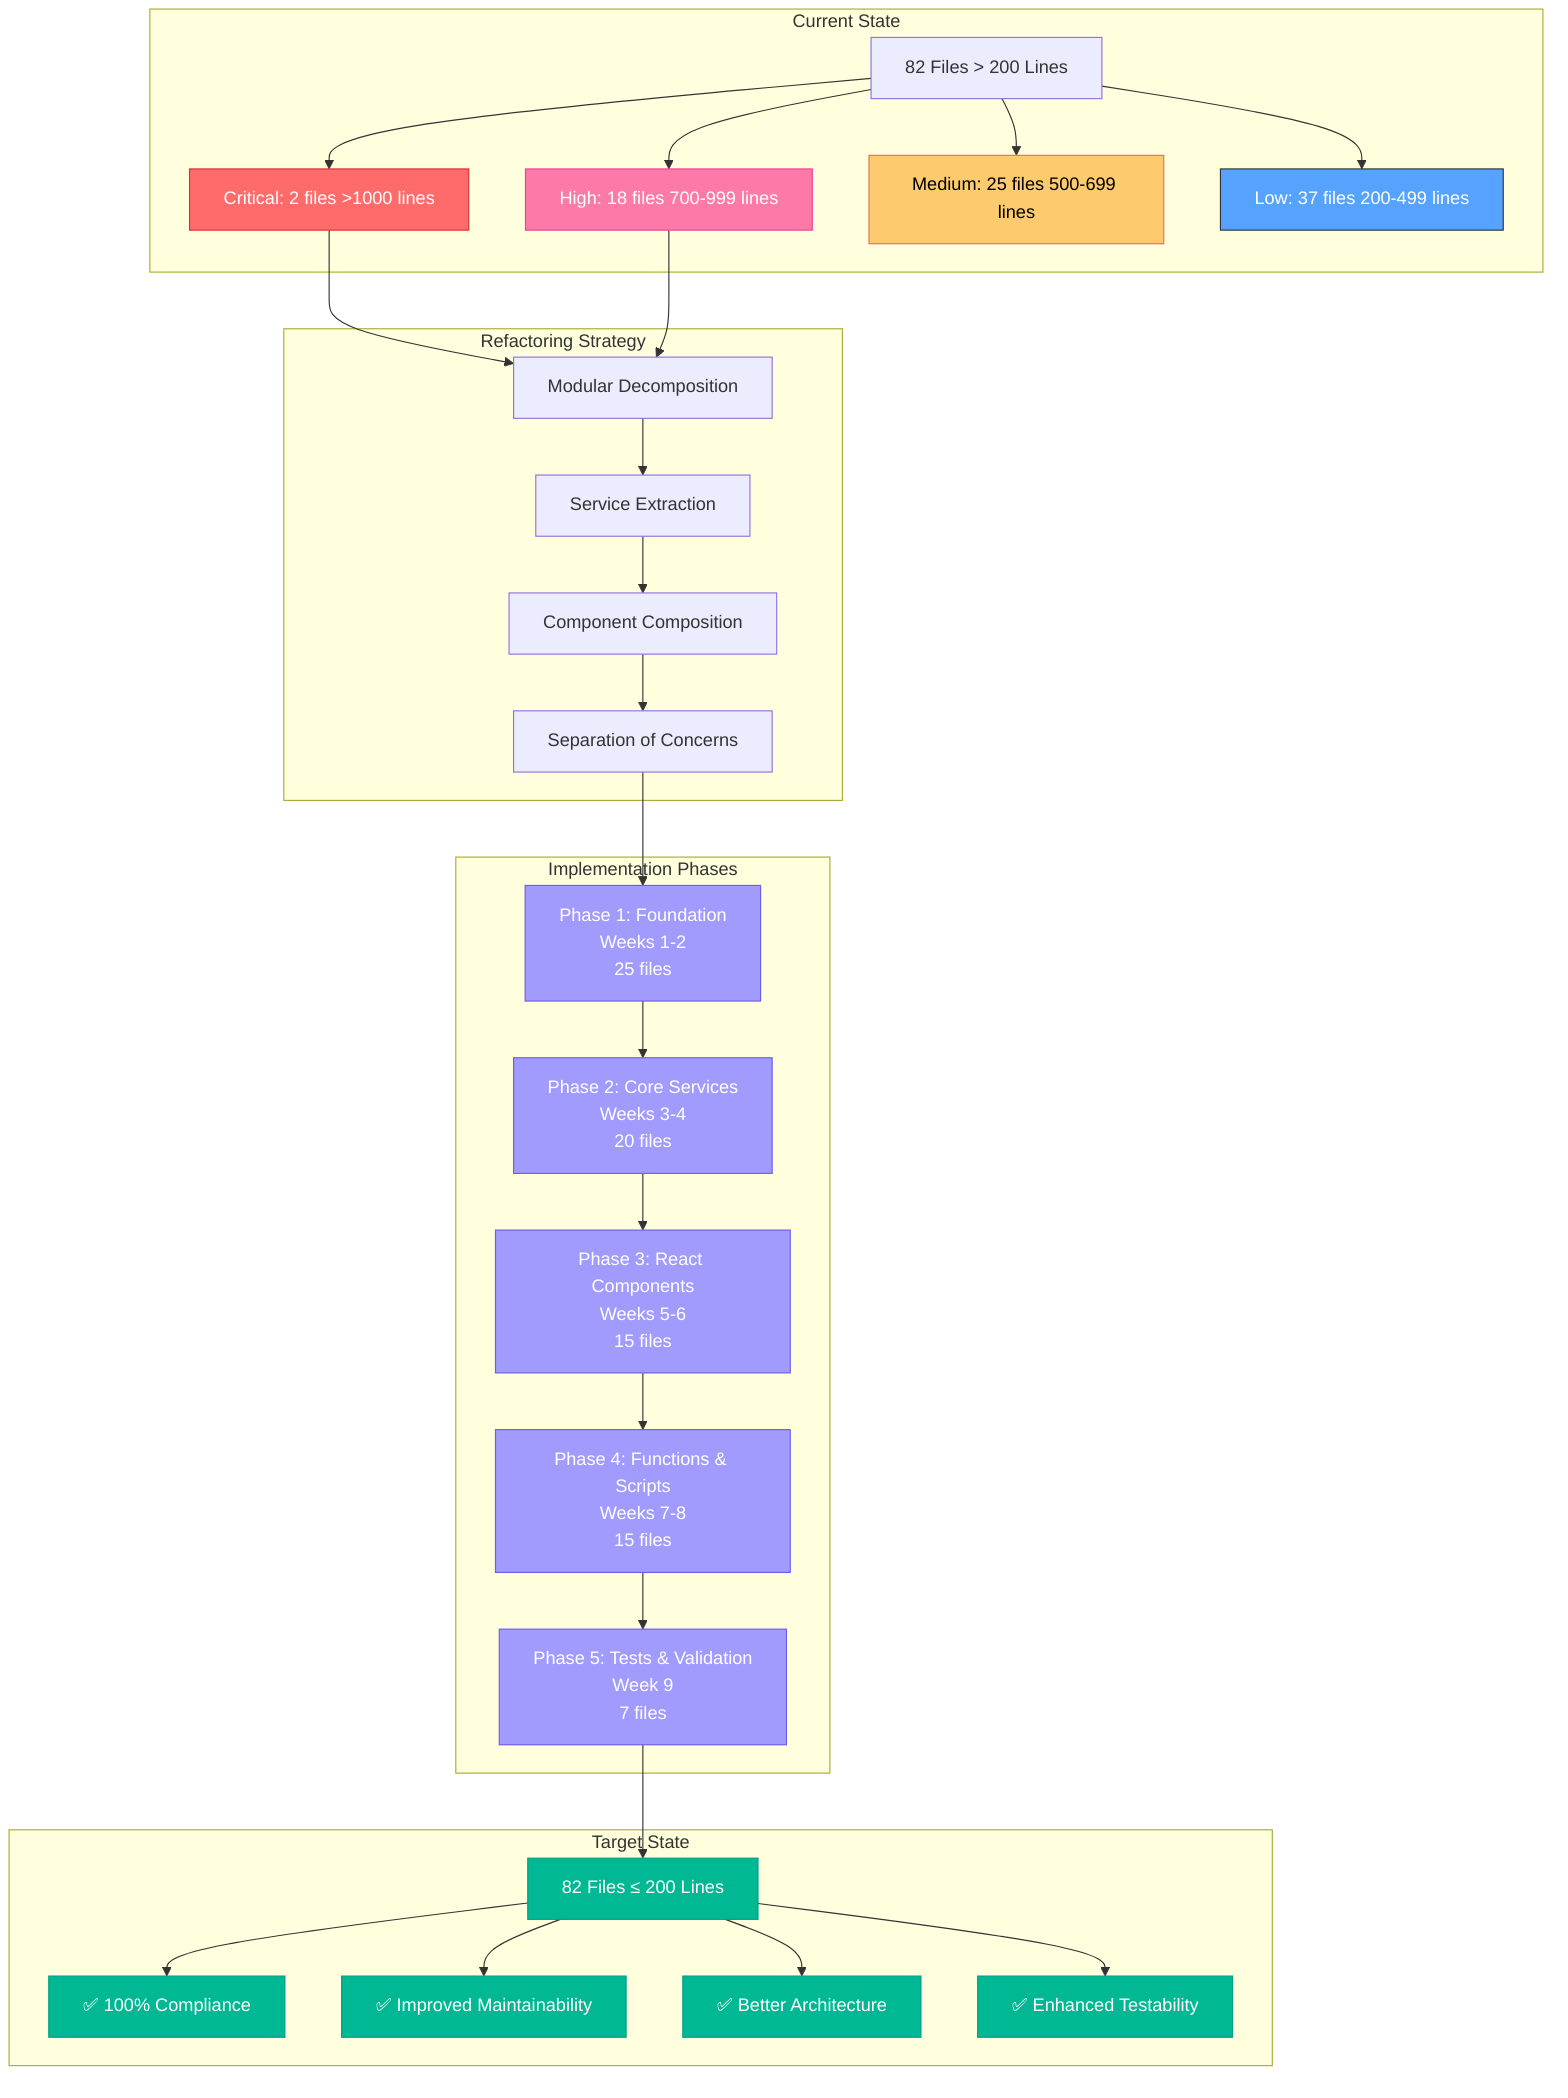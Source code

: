 graph TB
    subgraph "Current State"
        A[82 Files > 200 Lines]
        A1[Critical: 2 files >1000 lines]
        A2[High: 18 files 700-999 lines]
        A3[Medium: 25 files 500-699 lines]
        A4[Low: 37 files 200-499 lines]
        A --> A1
        A --> A2
        A --> A3
        A --> A4
    end

    subgraph "Refactoring Strategy"
        B[Modular Decomposition]
        C[Service Extraction]
        D[Component Composition]
        E[Separation of Concerns]
        B --> C
        C --> D
        D --> E
    end

    subgraph "Implementation Phases"
        P1[Phase 1: Foundation<br/>Weeks 1-2<br/>25 files]
        P2[Phase 2: Core Services<br/>Weeks 3-4<br/>20 files]
        P3[Phase 3: React Components<br/>Weeks 5-6<br/>15 files]
        P4[Phase 4: Functions & Scripts<br/>Weeks 7-8<br/>15 files]
        P5[Phase 5: Tests & Validation<br/>Week 9<br/>7 files]
        P1 --> P2
        P2 --> P3
        P3 --> P4
        P4 --> P5
    end

    subgraph "Target State"
        F[82 Files ≤ 200 Lines]
        F1[✅ 100% Compliance]
        F2[✅ Improved Maintainability]
        F3[✅ Better Architecture]
        F4[✅ Enhanced Testability]
        F --> F1
        F --> F2
        F --> F3
        F --> F4
    end

    A1 --> B
    A2 --> B
    E --> P1
    P5 --> F

    classDef critical fill:#ff6b6b,stroke:#d63031,color:#fff
    classDef high fill:#fd79a8,stroke:#e84393,color:#fff
    classDef medium fill:#fdcb6e,stroke:#e17055,color:#000
    classDef low fill:#55a3ff,stroke:#2d3436,color:#fff
    classDef target fill:#00b894,stroke:#00a085,color:#fff
    classDef phase fill:#a29bfe,stroke:#6c5ce7,color:#fff

    class A1 critical
    class A2 high
    class A3 medium
    class A4 low
    class F,F1,F2,F3,F4 target
    class P1,P2,P3,P4,P5 phase